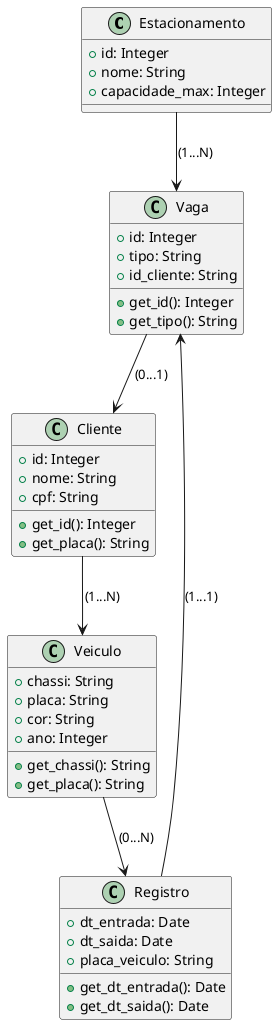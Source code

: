 @startuml estacionamentoUml

class Estacionamento {
    + id: Integer
    + nome: String
    + capacidade_max: Integer
}

class Vaga {
    + id: Integer
    + tipo: String
    + id_cliente: String

    + get_id(): Integer
    + get_tipo(): String
}

class Cliente {
    + id: Integer
    + nome: String
    + cpf: String

    + get_id(): Integer
    + get_placa(): String
}

class Registro {
    + dt_entrada: Date
    + dt_saida: Date
    + placa_veiculo: String

    + get_dt_entrada(): Date
    + get_dt_saida(): Date
}

class Veiculo {
    + chassi: String
    + placa: String
    + cor: String
    + ano: Integer

    + get_chassi(): String
    + get_placa(): String
}

Estacionamento --> Vaga: (1...N)
Vaga --> Cliente: (0...1)
Cliente --> Veiculo: (1...N)
Veiculo --> Registro: (0...N)
Registro --> Vaga: (1...1)

@enduml